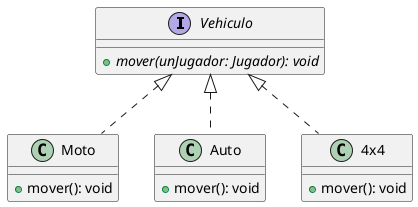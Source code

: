 @startuml


interface Vehiculo {

        + {abstract} mover(unJugador: Jugador): void
}

class Moto {
    + mover(): void
}

class Auto {
      + mover(): void
}

class 4x4 {
      + mover(): void
}

Vehiculo <|.. Moto
Vehiculo <|.. Auto
Vehiculo <|.. 4x4

@enduml

